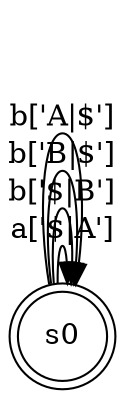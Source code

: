 digraph finite_state_machine {
	rankdir=LR size="8,5"
	node [shape=circle]
	node [shape=doublecircle]
	s0
	node [shape=doublecircle]
	s0
	node [shape=circle]
	s0 -> s0 [label="a['$|A']"]
	s0 -> s0 [label="b['$|B']"]
	s0 -> s0 [label="b['B|$']"]
	s0 -> s0 [label="b['A|$']"]
}
